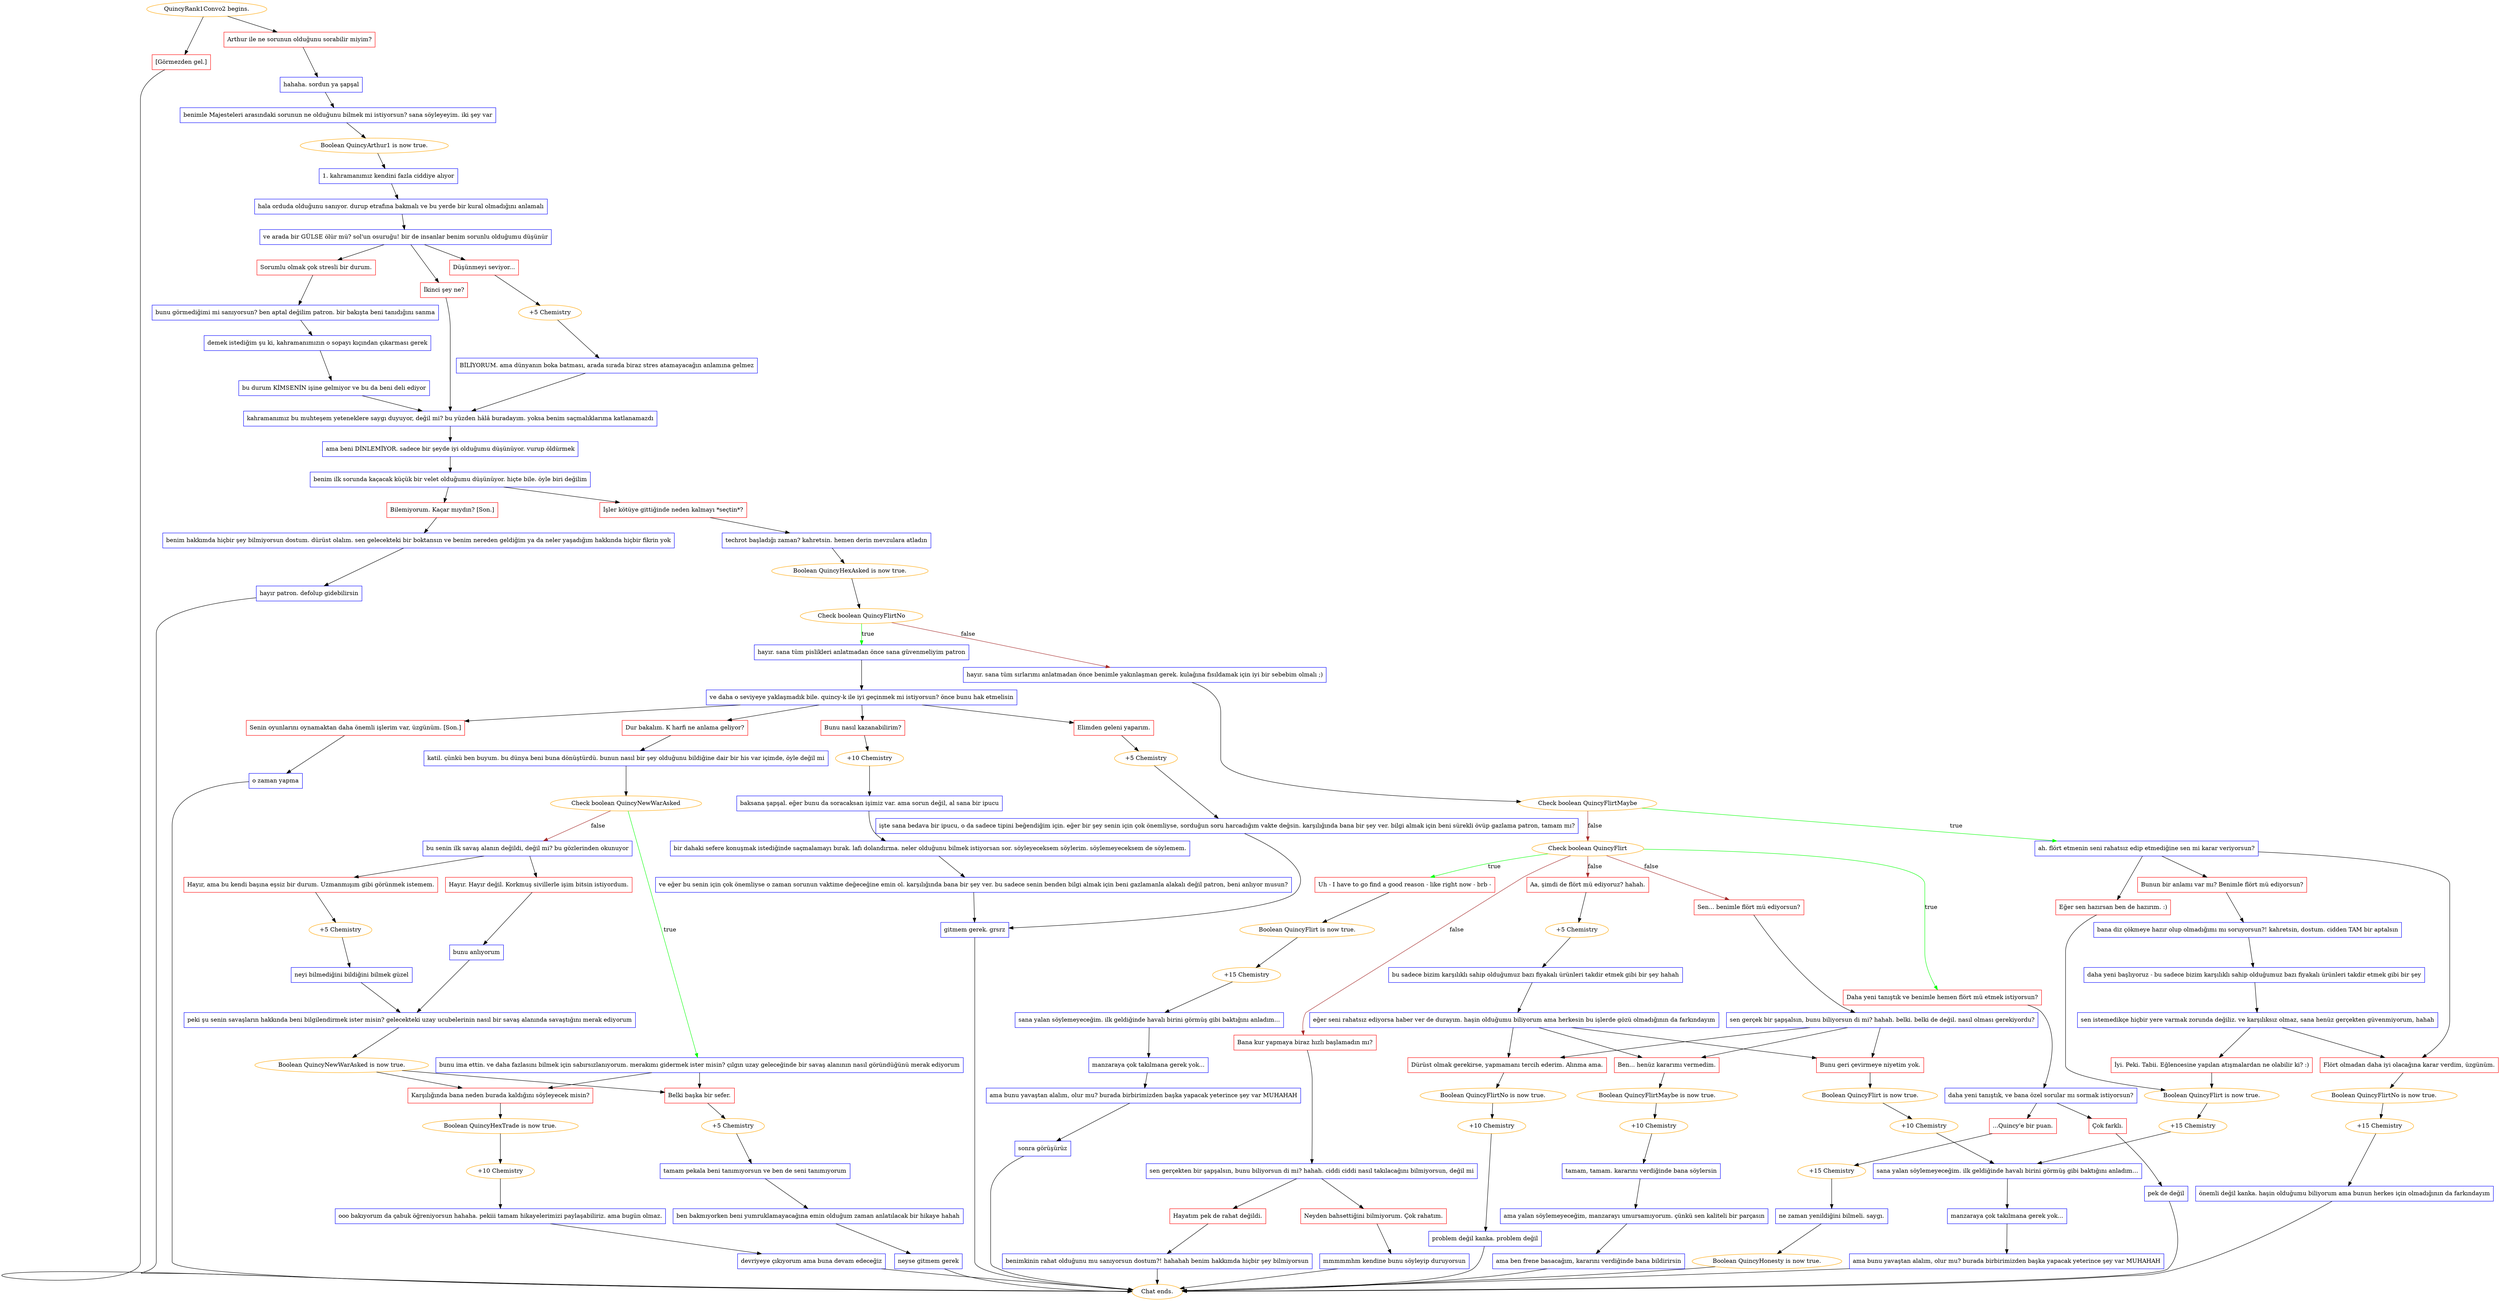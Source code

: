 digraph {
	"QuincyRank1Convo2 begins." [color=orange];
		"QuincyRank1Convo2 begins." -> j3019222286;
		"QuincyRank1Convo2 begins." -> j314255848;
	j3019222286 [label="Arthur ile ne sorunun olduğunu sorabilir miyim?",shape=box,color=red];
		j3019222286 -> j3237524565;
	j314255848 [label="[Görmezden gel.]",shape=box,color=red];
		j314255848 -> "Chat ends.";
	j3237524565 [label="hahaha. sordun ya şapşal",shape=box,color=blue];
		j3237524565 -> j2291714466;
	"Chat ends." [color=orange];
	j2291714466 [label="benimle Majesteleri arasındaki sorunun ne olduğunu bilmek mi istiyorsun? sana söyleyeyim. iki şey var",shape=box,color=blue];
		j2291714466 -> j2789570412;
	j2789570412 [label="Boolean QuincyArthur1 is now true.",color=orange];
		j2789570412 -> j711790349;
	j711790349 [label="1. kahramanımız kendini fazla ciddiye alıyor",shape=box,color=blue];
		j711790349 -> j41902815;
	j41902815 [label="hala orduda olduğunu sanıyor. durup etrafına bakmalı ve bu yerde bir kural olmadığını anlamalı",shape=box,color=blue];
		j41902815 -> j3783141664;
	j3783141664 [label="ve arada bir GÜLSE ölür mü? sol'un osuruğu! bir de insanlar benim sorunlu olduğumu düşünür",shape=box,color=blue];
		j3783141664 -> j3870328083;
		j3783141664 -> j3685932044;
		j3783141664 -> j3516536124;
	j3870328083 [label="Sorumlu olmak çok stresli bir durum.",shape=box,color=red];
		j3870328083 -> j2660731060;
	j3685932044 [label="Düşünmeyi seviyor...",shape=box,color=red];
		j3685932044 -> j4211412818;
	j3516536124 [label="İkinci şey ne?",shape=box,color=red];
		j3516536124 -> j159643855;
	j2660731060 [label="bunu görmediğimi mi sanıyorsun? ben aptal değilim patron. bir bakışta beni tanıdığını sanma",shape=box,color=blue];
		j2660731060 -> j3422625767;
	j4211412818 [label="+5 Chemistry",color=orange];
		j4211412818 -> j2698166529;
	j159643855 [label="kahramanımız bu muhteşem yeteneklere saygı duyuyor, değil mi? bu yüzden hâlâ buradayım. yoksa benim saçmalıklarıma katlanamazdı",shape=box,color=blue];
		j159643855 -> j1981919322;
	j3422625767 [label="demek istediğim şu ki, kahramanımızın o sopayı kıçından çıkarması gerek",shape=box,color=blue];
		j3422625767 -> j2721480182;
	j2698166529 [label="BİLİYORUM. ama dünyanın boka batması, arada sırada biraz stres atamayacağın anlamına gelmez",shape=box,color=blue];
		j2698166529 -> j159643855;
	j1981919322 [label="ama beni DİNLEMİYOR. sadece bir şeyde iyi olduğumu düşünüyor. vurup öldürmek",shape=box,color=blue];
		j1981919322 -> j3729023281;
	j2721480182 [label="bu durum KİMSENİN işine gelmiyor ve bu da beni deli ediyor",shape=box,color=blue];
		j2721480182 -> j159643855;
	j3729023281 [label="benim ilk sorunda kaçacak küçük bir velet olduğumu düşünüyor. hiçte bile. öyle biri değilim",shape=box,color=blue];
		j3729023281 -> j3371236635;
		j3729023281 -> j173628;
	j3371236635 [label="İşler kötüye gittiğinde neden kalmayı *seçtin*?",shape=box,color=red];
		j3371236635 -> j3957016002;
	j173628 [label="Bilemiyorum. Kaçar mıydın? [Son.]",shape=box,color=red];
		j173628 -> j1068324074;
	j3957016002 [label="techrot başladığı zaman? kahretsin. hemen derin mevzulara atladın",shape=box,color=blue];
		j3957016002 -> j3641590870;
	j1068324074 [label="benim hakkımda hiçbir şey bilmiyorsun dostum. dürüst olalım. sen gelecekteki bir boktansın ve benim nereden geldiğim ya da neler yaşadığım hakkında hiçbir fikrin yok",shape=box,color=blue];
		j1068324074 -> j2204051700;
	j3641590870 [label="Boolean QuincyHexAsked is now true.",color=orange];
		j3641590870 -> j3548048665;
	j2204051700 [label="hayır patron. defolup gidebilirsin",shape=box,color=blue];
		j2204051700 -> "Chat ends.";
	j3548048665 [label="Check boolean QuincyFlirtNo",color=orange];
		j3548048665 -> j2876194488 [label=true,color=green];
		j3548048665 -> j2694685584 [label=false,color=brown];
	j2876194488 [label="hayır. sana tüm pislikleri anlatmadan önce sana güvenmeliyim patron",shape=box,color=blue];
		j2876194488 -> j1709956623;
	j2694685584 [label="hayır. sana tüm sırlarımı anlatmadan önce benimle yakınlaşman gerek. kulağına fısıldamak için iyi bir sebebim olmalı ;)",shape=box,color=blue];
		j2694685584 -> j1233336455;
	j1709956623 [label="ve daha o seviyeye yaklaşmadık bile. quincy-k ile iyi geçinmek mi istiyorsun? önce bunu hak etmelisin",shape=box,color=blue];
		j1709956623 -> j3145939600;
		j1709956623 -> j2136438970;
		j1709956623 -> j4082340416;
		j1709956623 -> j898990800;
	j1233336455 [label="Check boolean QuincyFlirtMaybe",color=orange];
		j1233336455 -> j1160462611 [label=true,color=green];
		j1233336455 -> j1983737803 [label=false,color=brown];
	j3145939600 [label="Elimden geleni yaparım.",shape=box,color=red];
		j3145939600 -> j424716648;
	j2136438970 [label="Bunu nasıl kazanabilirim?",shape=box,color=red];
		j2136438970 -> j66067662;
	j4082340416 [label="Dur bakalım. K harfi ne anlama geliyor?",shape=box,color=red];
		j4082340416 -> j3379757673;
	j898990800 [label="Senin oyunlarını oynamaktan daha önemli işlerim var, üzgünüm. [Son.]",shape=box,color=red];
		j898990800 -> j858559494;
	j1160462611 [label="ah. flört etmenin seni rahatsız edip etmediğine sen mi karar veriyorsun?",shape=box,color=blue];
		j1160462611 -> j1962227148;
		j1160462611 -> j206138151;
		j1160462611 -> j1929649797;
	j1983737803 [label="Check boolean QuincyFlirt",color=orange];
		j1983737803 -> j2658481488 [label=true,color=green];
		j1983737803 -> j3503147739 [label=true,color=green];
		j1983737803 -> j1568764796 [label=false,color=brown];
		j1983737803 -> j695183846 [label=false,color=brown];
		j1983737803 -> j587167469 [label=false,color=brown];
	j424716648 [label="+5 Chemistry",color=orange];
		j424716648 -> j1657820009;
	j66067662 [label="+10 Chemistry",color=orange];
		j66067662 -> j2753862317;
	j3379757673 [label="katil. çünkü ben buyum. bu dünya beni buna dönüştürdü. bunun nasıl bir şey olduğunu bildiğine dair bir his var içimde, öyle değil mi",shape=box,color=blue];
		j3379757673 -> j1671206785;
	j858559494 [label="o zaman yapma",shape=box,color=blue];
		j858559494 -> "Chat ends.";
	j1962227148 [label="Bunun bir anlamı var mı? Benimle flört mü ediyorsun?",shape=box,color=red];
		j1962227148 -> j251673942;
	j206138151 [label="Eğer sen hazırsan ben de hazırım. :)",shape=box,color=red];
		j206138151 -> j4062863223;
	j1929649797 [label="Flört olmadan daha iyi olacağına karar verdim, üzgünüm.",shape=box,color=red];
		j1929649797 -> j43863916;
	j2658481488 [label="Uh - I have to go find a good reason - like right now - brb -",shape=box,color=red];
		j2658481488 -> j3815240565;
	j3503147739 [label="Daha yeni tanıştık ve benimle hemen flört mü etmek istiyorsun?",shape=box,color=red];
		j3503147739 -> j3278171359;
	j1568764796 [label="Bana kur yapmaya biraz hızlı başlamadın mı?",shape=box,color=red];
		j1568764796 -> j1306103382;
	j695183846 [label="Sen... benimle flört mü ediyorsun?",shape=box,color=red];
		j695183846 -> j24857985;
	j587167469 [label="Aa, şimdi de flört mü ediyoruz? hahah.",shape=box,color=red];
		j587167469 -> j2167810369;
	j1657820009 [label="işte sana bedava bir ipucu, o da sadece tipini beğendiğim için. eğer bir şey senin için çok önemliyse, sorduğun soru harcadığım vakte değsin. karşılığında bana bir şey ver. bilgi almak için beni sürekli övüp gazlama patron, tamam mı?",shape=box,color=blue];
		j1657820009 -> j3430580179;
	j2753862317 [label="baksana şapşal. eğer bunu da soracaksan işimiz var. ama sorun değil, al sana bir ipucu",shape=box,color=blue];
		j2753862317 -> j1694285331;
	j1671206785 [label="Check boolean QuincyNewWarAsked",color=orange];
		j1671206785 -> j1352122182 [label=true,color=green];
		j1671206785 -> j3302087770 [label=false,color=brown];
	j251673942 [label="bana diz çökmeye hazır olup olmadığımı mı soruyorsun?! kahretsin, dostum. cidden TAM bir aptalsın",shape=box,color=blue];
		j251673942 -> j1576719706;
	j4062863223 [label="Boolean QuincyFlirt is now true.",color=orange];
		j4062863223 -> j1584564630;
	j43863916 [label="Boolean QuincyFlirtNo is now true.",color=orange];
		j43863916 -> j609257574;
	j3815240565 [label="Boolean QuincyFlirt is now true.",color=orange];
		j3815240565 -> j4054340424;
	j3278171359 [label="daha yeni tanıştık, ve bana özel sorular mı sormak istiyorsun?",shape=box,color=blue];
		j3278171359 -> j54938494;
		j3278171359 -> j3337137774;
	j1306103382 [label="sen gerçekten bir şapşalsın, bunu biliyorsun di mi? hahah. ciddi ciddi nasıl takılacağını bilmiyorsun, değil mi",shape=box,color=blue];
		j1306103382 -> j3422646991;
		j1306103382 -> j24096593;
	j24857985 [label="sen gerçek bir şapşalsın, bunu biliyorsun di mi? hahah. belki. belki de değil. nasıl olması gerekiyordu?",shape=box,color=blue];
		j24857985 -> j2853143930;
		j24857985 -> j1704324228;
		j24857985 -> j109927319;
	j2167810369 [label="+5 Chemistry",color=orange];
		j2167810369 -> j1780206967;
	j3430580179 [label="gitmem gerek. grsrz",shape=box,color=blue];
		j3430580179 -> "Chat ends.";
	j1694285331 [label="bir dahaki sefere konuşmak istediğinde saçmalamayı bırak. lafı dolandırma. neler olduğunu bilmek istiyorsan sor. söyleyeceksem söylerim. söylemeyeceksem de söylemem.",shape=box,color=blue];
		j1694285331 -> j4207813943;
	j1352122182 [label="bunu ima ettin. ve daha fazlasını bilmek için sabırsızlanıyorum. merakımı gidermek ister misin? çılgın uzay geleceğinde bir savaş alanının nasıl göründüğünü merak ediyorum",shape=box,color=blue];
		j1352122182 -> j458458781;
		j1352122182 -> j2291326067;
	j3302087770 [label="bu senin ilk savaş alanın değildi, değil mi? bu gözlerinden okunuyor",shape=box,color=blue];
		j3302087770 -> j3950321087;
		j3302087770 -> j393479154;
	j1576719706 [label="daha yeni başlıyoruz - bu sadece bizim karşılıklı sahip olduğumuz bazı fiyakalı ürünleri takdir etmek gibi bir şey",shape=box,color=blue];
		j1576719706 -> j875360393;
	j1584564630 [label="+15 Chemistry",color=orange];
		j1584564630 -> j3854930563;
	j609257574 [label="+15 Chemistry",color=orange];
		j609257574 -> j1934112393;
	j4054340424 [label="+15 Chemistry",color=orange];
		j4054340424 -> j2704303297;
	j54938494 [label="...Quincy'e bir puan.",shape=box,color=red];
		j54938494 -> j2566215073;
	j3337137774 [label="Çok farklı.",shape=box,color=red];
		j3337137774 -> j2514062252;
	j3422646991 [label="Hayatım pek de rahat değildi.",shape=box,color=red];
		j3422646991 -> j3081775458;
	j24096593 [label="Neyden bahsettiğini bilmiyorum. Çok rahatım.",shape=box,color=red];
		j24096593 -> j352283268;
	j2853143930 [label="Bunu geri çevirmeye niyetim yok.",shape=box,color=red];
		j2853143930 -> j3368286501;
	j1704324228 [label="Ben... henüz kararımı vermedim.",shape=box,color=red];
		j1704324228 -> j1074938945;
	j109927319 [label="Dürüst olmak gerekirse, yapmamanı tercih ederim. Alınma ama.",shape=box,color=red];
		j109927319 -> j4200676081;
	j1780206967 [label="bu sadece bizim karşılıklı sahip olduğumuz bazı fiyakalı ürünleri takdir etmek gibi bir şey hahah",shape=box,color=blue];
		j1780206967 -> j1921634692;
	j4207813943 [label="ve eğer bu senin için çok önemliyse o zaman sorunun vaktime değeceğine emin ol. karşılığında bana bir şey ver. bu sadece senin benden bilgi almak için beni gazlamanla alakalı değil patron, beni anlıyor musun?",shape=box,color=blue];
		j4207813943 -> j3430580179;
	j458458781 [label="Karşılığında bana neden burada kaldığını söyleyecek misin?",shape=box,color=red];
		j458458781 -> j269928710;
	j2291326067 [label="Belki başka bir sefer.",shape=box,color=red];
		j2291326067 -> j1674655724;
	j3950321087 [label="Hayır. Hayır değil. Korkmuş sivillerle işim bitsin istiyordum.",shape=box,color=red];
		j3950321087 -> j4010950521;
	j393479154 [label="Hayır, ama bu kendi başına eşsiz bir durum. Uzmanmışım gibi görünmek istemem.",shape=box,color=red];
		j393479154 -> j970797688;
	j875360393 [label="sen istemedikçe hiçbir yere varmak zorunda değiliz. ve karşılıksız olmaz, sana henüz gerçekten güvenmiyorum, hahah",shape=box,color=blue];
		j875360393 -> j528417073;
		j875360393 -> j1929649797;
	j3854930563 [label="sana yalan söylemeyeceğim. ilk geldiğinde havalı birini görmüş gibi baktığını anladım...",shape=box,color=blue];
		j3854930563 -> j2734189667;
	j1934112393 [label="önemli değil kanka. haşin olduğumu biliyorum ama bunun herkes için olmadığının da farkındayım",shape=box,color=blue];
		j1934112393 -> "Chat ends.";
	j2704303297 [label="sana yalan söylemeyeceğim. ilk geldiğinde havalı birini görmüş gibi baktığını anladım...",shape=box,color=blue];
		j2704303297 -> j3184451909;
	j2566215073 [label="+15 Chemistry",color=orange];
		j2566215073 -> j3833867295;
	j2514062252 [label="pek de değil",shape=box,color=blue];
		j2514062252 -> "Chat ends.";
	j3081775458 [label="benimkinin rahat olduğunu mu sanıyorsun dostum?! hahahah benim hakkımda hiçbir şey bilmiyorsun",shape=box,color=blue];
		j3081775458 -> "Chat ends.";
	j352283268 [label="mmmmmhm kendine bunu söyleyip duruyorsun",shape=box,color=blue];
		j352283268 -> "Chat ends.";
	j3368286501 [label="Boolean QuincyFlirt is now true.",color=orange];
		j3368286501 -> j1541193233;
	j1074938945 [label="Boolean QuincyFlirtMaybe is now true.",color=orange];
		j1074938945 -> j699975091;
	j4200676081 [label="Boolean QuincyFlirtNo is now true.",color=orange];
		j4200676081 -> j3953018517;
	j1921634692 [label="eğer seni rahatsız ediyorsa haber ver de durayım. haşin olduğumu biliyorum ama herkesin bu işlerde gözü olmadığının da farkındayım",shape=box,color=blue];
		j1921634692 -> j2853143930;
		j1921634692 -> j1704324228;
		j1921634692 -> j109927319;
	j269928710 [label="Boolean QuincyHexTrade is now true.",color=orange];
		j269928710 -> j2255078548;
	j1674655724 [label="+5 Chemistry",color=orange];
		j1674655724 -> j648937249;
	j4010950521 [label="bunu anlıyorum",shape=box,color=blue];
		j4010950521 -> j3453035378;
	j970797688 [label="+5 Chemistry",color=orange];
		j970797688 -> j115762384;
	j528417073 [label="İyi. Peki. Tabii. Eğlencesine yapılan atışmalardan ne olabilir ki? :)",shape=box,color=red];
		j528417073 -> j4062863223;
	j2734189667 [label="manzaraya çok takılmana gerek yok...",shape=box,color=blue];
		j2734189667 -> j1026506614;
	j3184451909 [label="manzaraya çok takılmana gerek yok...",shape=box,color=blue];
		j3184451909 -> j2783533659;
	j3833867295 [label="ne zaman yenildiğini bilmeli. saygı.",shape=box,color=blue];
		j3833867295 -> j2479473236;
	j1541193233 [label="+10 Chemistry",color=orange];
		j1541193233 -> j3854930563;
	j699975091 [label="+10 Chemistry",color=orange];
		j699975091 -> j2542397605;
	j3953018517 [label="+10 Chemistry",color=orange];
		j3953018517 -> j1820354334;
	j2255078548 [label="+10 Chemistry",color=orange];
		j2255078548 -> j4111369331;
	j648937249 [label="tamam pekala beni tanımıyorsun ve ben de seni tanımıyorum",shape=box,color=blue];
		j648937249 -> j4140068878;
	j3453035378 [label="peki şu senin savaşların hakkında beni bilgilendirmek ister misin? gelecekteki uzay ucubelerinin nasıl bir savaş alanında savaştığını merak ediyorum",shape=box,color=blue];
		j3453035378 -> j1389823037;
	j115762384 [label="neyi bilmediğini bildiğini bilmek güzel",shape=box,color=blue];
		j115762384 -> j3453035378;
	j1026506614 [label="ama bunu yavaştan alalım, olur mu? burada birbirimizden başka yapacak yeterince şey var MUHAHAH",shape=box,color=blue];
		j1026506614 -> "Chat ends.";
	j2783533659 [label="ama bunu yavaştan alalım, olur mu? burada birbirimizden başka yapacak yeterince şey var MUHAHAH",shape=box,color=blue];
		j2783533659 -> j829119762;
	j2479473236 [label="Boolean QuincyHonesty is now true.",color=orange];
		j2479473236 -> "Chat ends.";
	j2542397605 [label="tamam, tamam. kararını verdiğinde bana söylersin",shape=box,color=blue];
		j2542397605 -> j2252351600;
	j1820354334 [label="problem değil kanka. problem değil",shape=box,color=blue];
		j1820354334 -> "Chat ends.";
	j4111369331 [label="ooo bakıyorum da çabuk öğreniyorsun hahaha. pekiii tamam hikayelerimizi paylaşabiliriz. ama bugün olmaz.",shape=box,color=blue];
		j4111369331 -> j3859769140;
	j4140068878 [label="ben bakmıyorken beni yumruklamayacağına emin olduğum zaman anlatılacak bir hikaye hahah",shape=box,color=blue];
		j4140068878 -> j2178308716;
	j1389823037 [label="Boolean QuincyNewWarAsked is now true.",color=orange];
		j1389823037 -> j458458781;
		j1389823037 -> j2291326067;
	j829119762 [label="sonra görüşürüz",shape=box,color=blue];
		j829119762 -> "Chat ends.";
	j2252351600 [label="ama yalan söylemeyeceğim, manzarayı umursamıyorum. çünkü sen kaliteli bir parçasın",shape=box,color=blue];
		j2252351600 -> j1701076188;
	j3859769140 [label="devriyeye çıkıyorum ama buna devam edeceğiz",shape=box,color=blue];
		j3859769140 -> "Chat ends.";
	j2178308716 [label="neyse gitmem gerek",shape=box,color=blue];
		j2178308716 -> "Chat ends.";
	j1701076188 [label="ama ben frene basacağım, kararını verdiğinde bana bildirirsin",shape=box,color=blue];
		j1701076188 -> "Chat ends.";
}